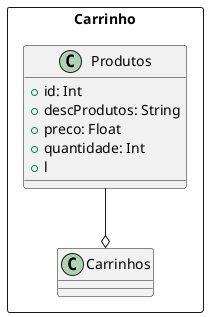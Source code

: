 @startuml carrinho
package Carrinho <<rectangle>> {

  ' Classes
  class Produtos {
    + id: Int
    + descProdutos: String
    + preco: Float
    + quantidade: Int
    + l
  }

  class Carrinhos {

  }

  ' Relacionamentos
  Produtos --o Carrinhos

}
@enduml